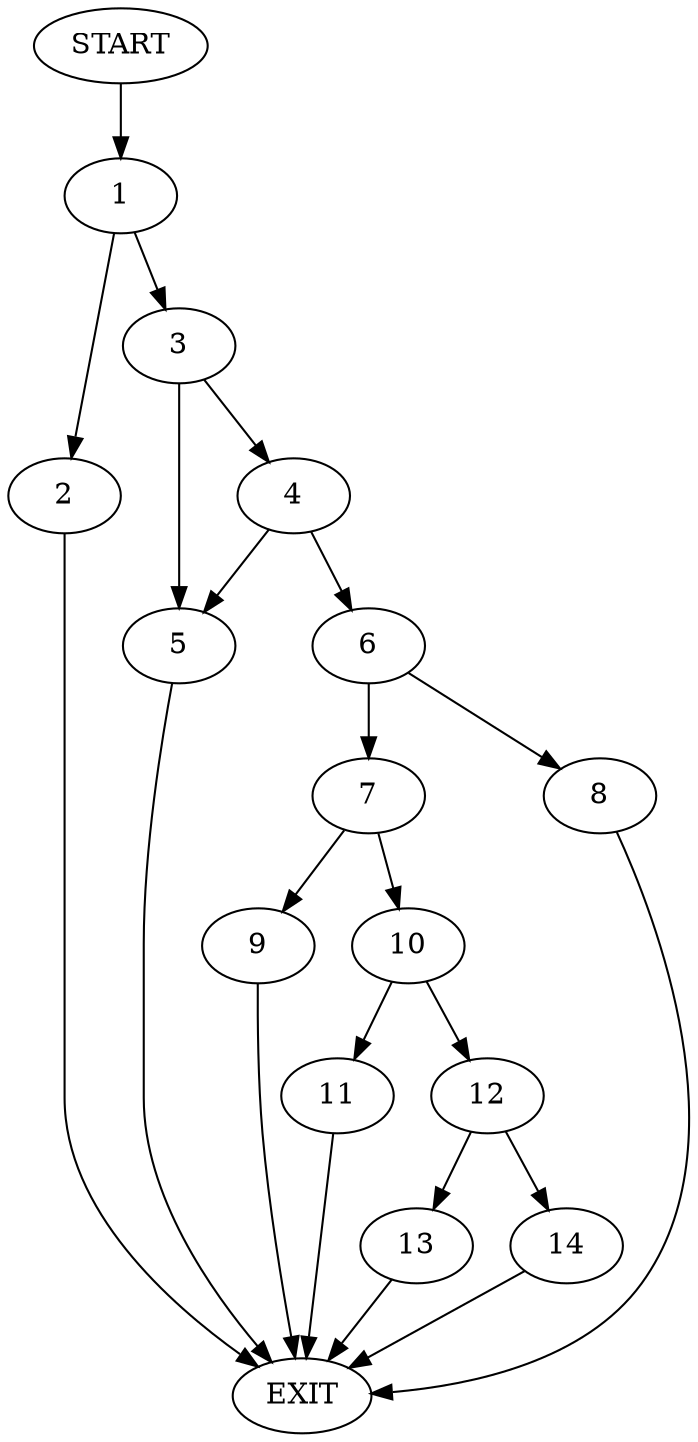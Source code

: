 digraph {
0 [label="START"]
15 [label="EXIT"]
0 -> 1
1 -> 2
1 -> 3
3 -> 4
3 -> 5
2 -> 15
4 -> 6
4 -> 5
5 -> 15
6 -> 7
6 -> 8
7 -> 9
7 -> 10
8 -> 15
10 -> 11
10 -> 12
9 -> 15
11 -> 15
12 -> 13
12 -> 14
13 -> 15
14 -> 15
}
